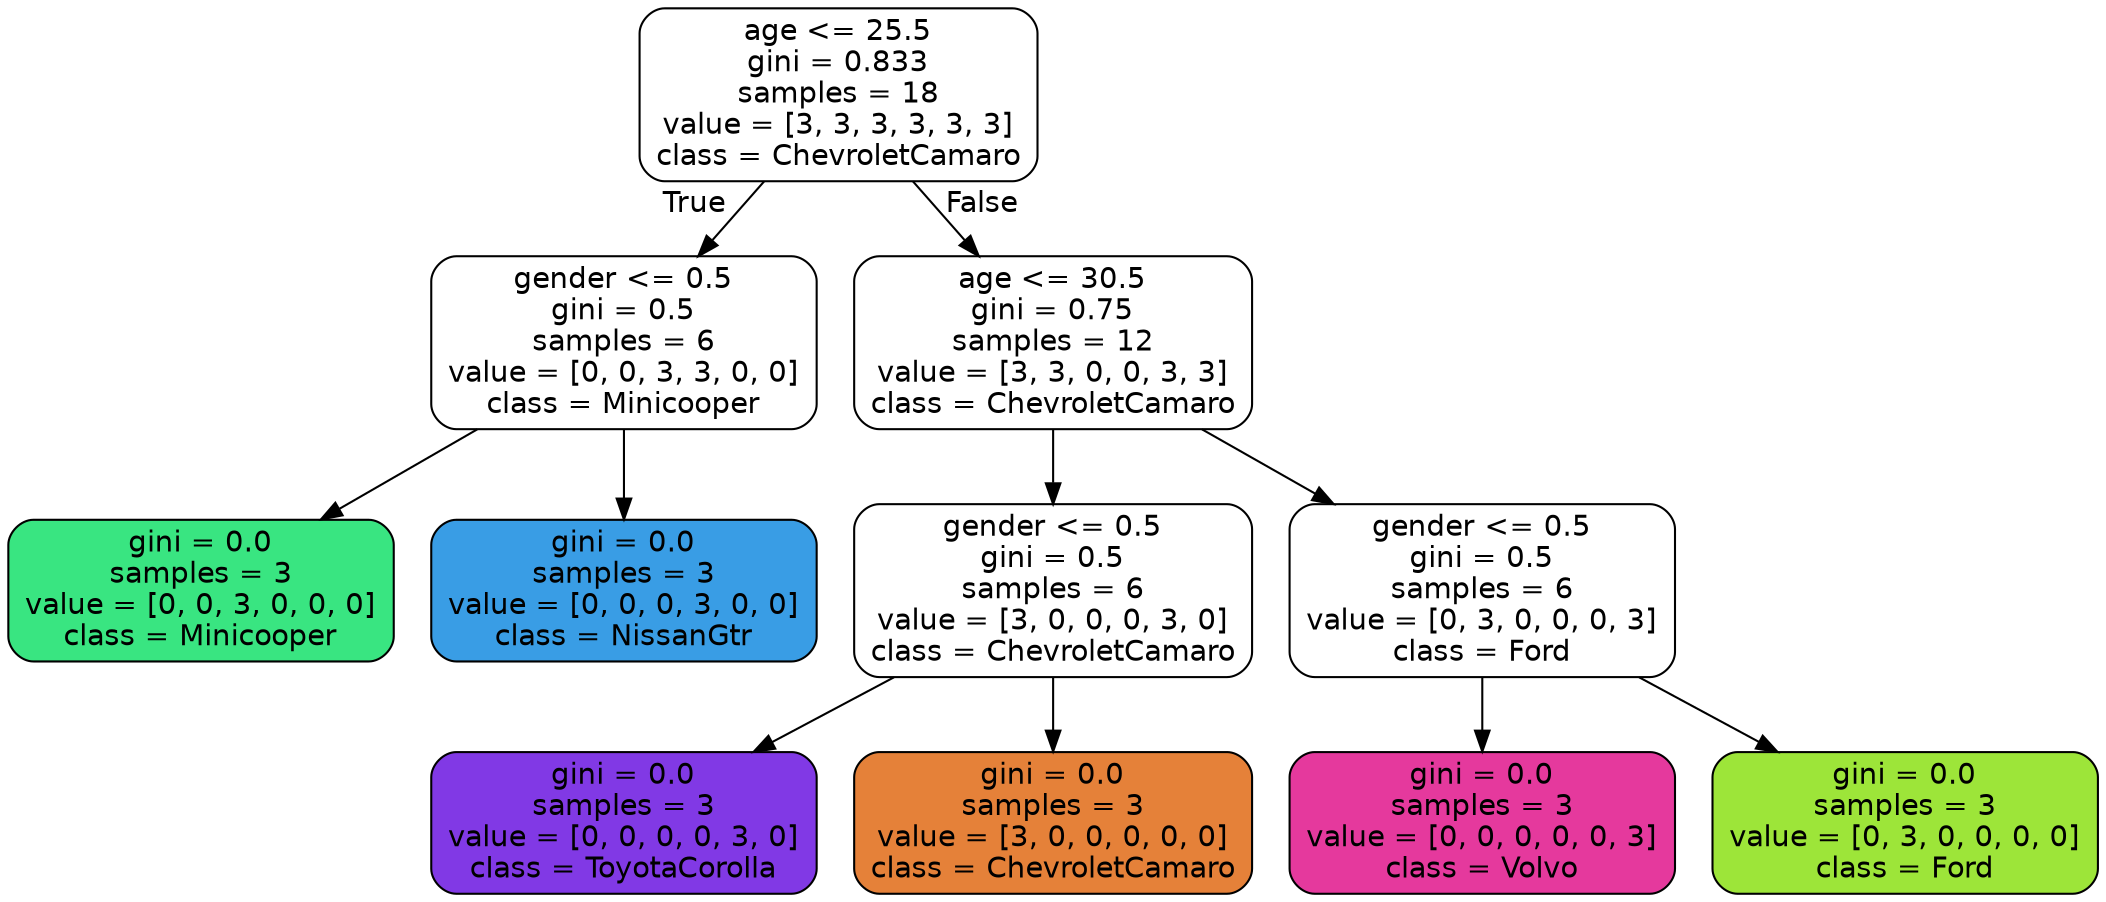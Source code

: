 digraph Tree {
node [shape=box, style="filled, rounded", color="black", fontname=helvetica] ;
edge [fontname=helvetica] ;
0 [label="age <= 25.5\ngini = 0.833\nsamples = 18\nvalue = [3, 3, 3, 3, 3, 3]\nclass = ChevroletCamaro", fillcolor="#ffffff"] ;
1 [label="gender <= 0.5\ngini = 0.5\nsamples = 6\nvalue = [0, 0, 3, 3, 0, 0]\nclass = Minicooper", fillcolor="#ffffff"] ;
0 -> 1 [labeldistance=2.5, labelangle=45, headlabel="True"] ;
2 [label="gini = 0.0\nsamples = 3\nvalue = [0, 0, 3, 0, 0, 0]\nclass = Minicooper", fillcolor="#39e581"] ;
1 -> 2 ;
3 [label="gini = 0.0\nsamples = 3\nvalue = [0, 0, 0, 3, 0, 0]\nclass = NissanGtr", fillcolor="#399de5"] ;
1 -> 3 ;
4 [label="age <= 30.5\ngini = 0.75\nsamples = 12\nvalue = [3, 3, 0, 0, 3, 3]\nclass = ChevroletCamaro", fillcolor="#ffffff"] ;
0 -> 4 [labeldistance=2.5, labelangle=-45, headlabel="False"] ;
5 [label="gender <= 0.5\ngini = 0.5\nsamples = 6\nvalue = [3, 0, 0, 0, 3, 0]\nclass = ChevroletCamaro", fillcolor="#ffffff"] ;
4 -> 5 ;
6 [label="gini = 0.0\nsamples = 3\nvalue = [0, 0, 0, 0, 3, 0]\nclass = ToyotaCorolla", fillcolor="#8139e5"] ;
5 -> 6 ;
7 [label="gini = 0.0\nsamples = 3\nvalue = [3, 0, 0, 0, 0, 0]\nclass = ChevroletCamaro", fillcolor="#e58139"] ;
5 -> 7 ;
8 [label="gender <= 0.5\ngini = 0.5\nsamples = 6\nvalue = [0, 3, 0, 0, 0, 3]\nclass = Ford", fillcolor="#ffffff"] ;
4 -> 8 ;
9 [label="gini = 0.0\nsamples = 3\nvalue = [0, 0, 0, 0, 0, 3]\nclass = Volvo", fillcolor="#e5399d"] ;
8 -> 9 ;
10 [label="gini = 0.0\nsamples = 3\nvalue = [0, 3, 0, 0, 0, 0]\nclass = Ford", fillcolor="#9de539"] ;
8 -> 10 ;
}